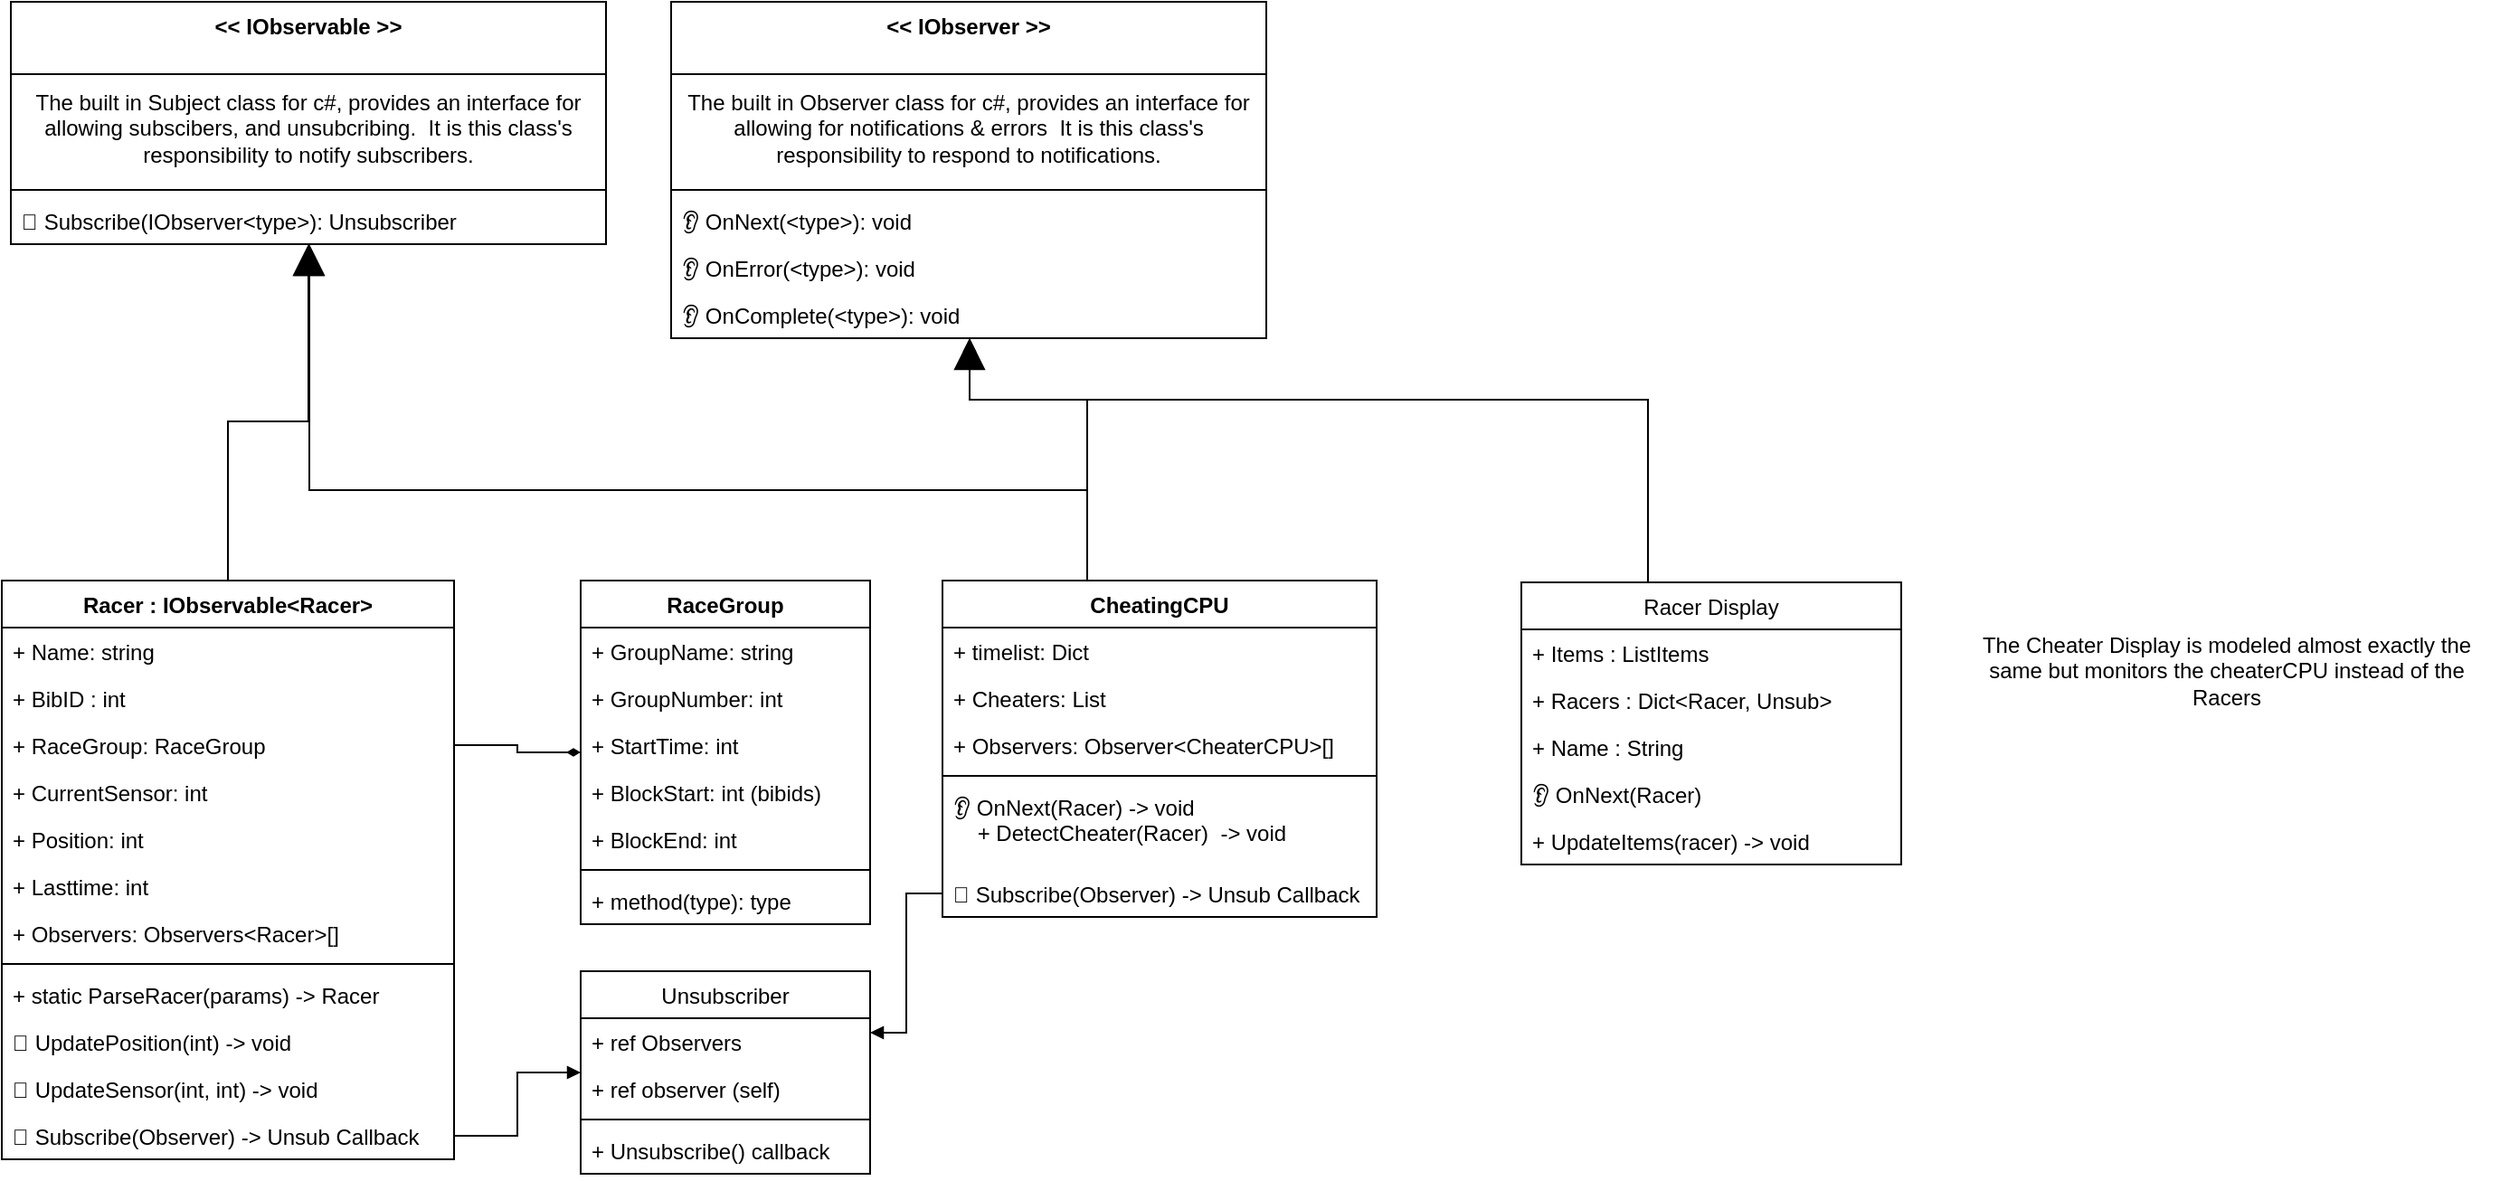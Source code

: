 <mxfile version="20.8.16" type="device"><diagram id="C5RBs43oDa-KdzZeNtuy" name="Page-1"><mxGraphModel dx="1373" dy="1025" grid="1" gridSize="10" guides="1" tooltips="1" connect="1" arrows="1" fold="1" page="1" pageScale="1" pageWidth="827" pageHeight="1169" math="0" shadow="0"><root><mxCell id="WIyWlLk6GJQsqaUBKTNV-0"/><mxCell id="WIyWlLk6GJQsqaUBKTNV-1" parent="WIyWlLk6GJQsqaUBKTNV-0"/><mxCell id="We45cnTmuwyBvL0Xyhkr-0" value="&lt;&lt; IObservable &gt;&gt;" style="swimlane;fontStyle=1;align=center;verticalAlign=top;childLayout=stackLayout;horizontal=1;startSize=40;horizontalStack=0;resizeParent=1;resizeParentMax=0;resizeLast=0;collapsible=1;marginBottom=0;" vertex="1" parent="WIyWlLk6GJQsqaUBKTNV-1"><mxGeometry x="85" y="160" width="329" height="134" as="geometry"/></mxCell><mxCell id="We45cnTmuwyBvL0Xyhkr-10" value="The built in Subject class for c#, provides an interface for allowing subscibers, and unsubcribing.&amp;nbsp; It is this class's responsibility to notify subscribers." style="text;html=1;strokeColor=none;fillColor=none;align=center;verticalAlign=middle;whiteSpace=wrap;rounded=0;" vertex="1" parent="We45cnTmuwyBvL0Xyhkr-0"><mxGeometry y="40" width="329" height="60" as="geometry"/></mxCell><mxCell id="We45cnTmuwyBvL0Xyhkr-2" value="" style="line;strokeWidth=1;fillColor=none;align=left;verticalAlign=middle;spacingTop=-1;spacingLeft=3;spacingRight=3;rotatable=0;labelPosition=right;points=[];portConstraint=eastwest;strokeColor=inherit;" vertex="1" parent="We45cnTmuwyBvL0Xyhkr-0"><mxGeometry y="100" width="329" height="8" as="geometry"/></mxCell><mxCell id="We45cnTmuwyBvL0Xyhkr-3" value="📩 Subscribe(IObserver&lt;type&gt;): Unsubscriber" style="text;strokeColor=none;fillColor=none;align=left;verticalAlign=top;spacingLeft=4;spacingRight=4;overflow=hidden;rotatable=0;points=[[0,0.5],[1,0.5]];portConstraint=eastwest;" vertex="1" parent="We45cnTmuwyBvL0Xyhkr-0"><mxGeometry y="108" width="329" height="26" as="geometry"/></mxCell><mxCell id="We45cnTmuwyBvL0Xyhkr-4" value="&lt;&lt; IObserver &gt;&gt;" style="swimlane;fontStyle=1;align=center;verticalAlign=top;childLayout=stackLayout;horizontal=1;startSize=40;horizontalStack=0;resizeParent=1;resizeParentMax=0;resizeLast=0;collapsible=1;marginBottom=0;" vertex="1" parent="WIyWlLk6GJQsqaUBKTNV-1"><mxGeometry x="450" y="160" width="329" height="186" as="geometry"/></mxCell><mxCell id="We45cnTmuwyBvL0Xyhkr-9" value="The built in Observer class for c#, provides an interface for allowing for notifications &amp;amp; errors&amp;nbsp; It is this class's responsibility to respond to notifications." style="text;html=1;strokeColor=none;fillColor=none;align=center;verticalAlign=middle;whiteSpace=wrap;rounded=0;" vertex="1" parent="We45cnTmuwyBvL0Xyhkr-4"><mxGeometry y="40" width="329" height="60" as="geometry"/></mxCell><mxCell id="We45cnTmuwyBvL0Xyhkr-5" value="" style="line;strokeWidth=1;fillColor=none;align=left;verticalAlign=middle;spacingTop=-1;spacingLeft=3;spacingRight=3;rotatable=0;labelPosition=right;points=[];portConstraint=eastwest;strokeColor=inherit;" vertex="1" parent="We45cnTmuwyBvL0Xyhkr-4"><mxGeometry y="100" width="329" height="8" as="geometry"/></mxCell><mxCell id="We45cnTmuwyBvL0Xyhkr-6" value="👂 OnNext(&lt;type&gt;): void" style="text;strokeColor=none;fillColor=none;align=left;verticalAlign=top;spacingLeft=4;spacingRight=4;overflow=hidden;rotatable=0;points=[[0,0.5],[1,0.5]];portConstraint=eastwest;" vertex="1" parent="We45cnTmuwyBvL0Xyhkr-4"><mxGeometry y="108" width="329" height="26" as="geometry"/></mxCell><mxCell id="We45cnTmuwyBvL0Xyhkr-11" value="👂 OnError(&lt;type&gt;): void" style="text;strokeColor=none;fillColor=none;align=left;verticalAlign=top;spacingLeft=4;spacingRight=4;overflow=hidden;rotatable=0;points=[[0,0.5],[1,0.5]];portConstraint=eastwest;" vertex="1" parent="We45cnTmuwyBvL0Xyhkr-4"><mxGeometry y="134" width="329" height="26" as="geometry"/></mxCell><mxCell id="We45cnTmuwyBvL0Xyhkr-12" value="👂 OnComplete(&lt;type&gt;): void" style="text;strokeColor=none;fillColor=none;align=left;verticalAlign=top;spacingLeft=4;spacingRight=4;overflow=hidden;rotatable=0;points=[[0,0.5],[1,0.5]];portConstraint=eastwest;" vertex="1" parent="We45cnTmuwyBvL0Xyhkr-4"><mxGeometry y="160" width="329" height="26" as="geometry"/></mxCell><mxCell id="We45cnTmuwyBvL0Xyhkr-17" style="edgeStyle=orthogonalEdgeStyle;rounded=0;orthogonalLoop=1;jettySize=auto;html=1;exitX=0.5;exitY=0;exitDx=0;exitDy=0;endArrow=block;endFill=1;endSize=15;targetPerimeterSpacing=0;" edge="1" parent="WIyWlLk6GJQsqaUBKTNV-1" source="We45cnTmuwyBvL0Xyhkr-13" target="We45cnTmuwyBvL0Xyhkr-0"><mxGeometry relative="1" as="geometry"/></mxCell><mxCell id="We45cnTmuwyBvL0Xyhkr-13" value="Racer : IObservable&lt;Racer&gt;" style="swimlane;fontStyle=1;align=center;verticalAlign=top;childLayout=stackLayout;horizontal=1;startSize=26;horizontalStack=0;resizeParent=1;resizeParentMax=0;resizeLast=0;collapsible=1;marginBottom=0;" vertex="1" parent="WIyWlLk6GJQsqaUBKTNV-1"><mxGeometry x="80" y="480" width="250" height="320" as="geometry"/></mxCell><mxCell id="We45cnTmuwyBvL0Xyhkr-14" value="+ Name: string" style="text;strokeColor=none;fillColor=none;align=left;verticalAlign=top;spacingLeft=4;spacingRight=4;overflow=hidden;rotatable=0;points=[[0,0.5],[1,0.5]];portConstraint=eastwest;" vertex="1" parent="We45cnTmuwyBvL0Xyhkr-13"><mxGeometry y="26" width="250" height="26" as="geometry"/></mxCell><mxCell id="We45cnTmuwyBvL0Xyhkr-19" value="+ BibID : int" style="text;strokeColor=none;fillColor=none;align=left;verticalAlign=top;spacingLeft=4;spacingRight=4;overflow=hidden;rotatable=0;points=[[0,0.5],[1,0.5]];portConstraint=eastwest;" vertex="1" parent="We45cnTmuwyBvL0Xyhkr-13"><mxGeometry y="52" width="250" height="26" as="geometry"/></mxCell><mxCell id="We45cnTmuwyBvL0Xyhkr-20" value="+ RaceGroup: RaceGroup" style="text;strokeColor=none;fillColor=none;align=left;verticalAlign=top;spacingLeft=4;spacingRight=4;overflow=hidden;rotatable=0;points=[[0,0.5],[1,0.5]];portConstraint=eastwest;" vertex="1" parent="We45cnTmuwyBvL0Xyhkr-13"><mxGeometry y="78" width="250" height="26" as="geometry"/></mxCell><mxCell id="We45cnTmuwyBvL0Xyhkr-36" value="+ CurrentSensor: int" style="text;strokeColor=none;fillColor=none;align=left;verticalAlign=top;spacingLeft=4;spacingRight=4;overflow=hidden;rotatable=0;points=[[0,0.5],[1,0.5]];portConstraint=eastwest;" vertex="1" parent="We45cnTmuwyBvL0Xyhkr-13"><mxGeometry y="104" width="250" height="26" as="geometry"/></mxCell><mxCell id="We45cnTmuwyBvL0Xyhkr-37" value="+ Position: int" style="text;strokeColor=none;fillColor=none;align=left;verticalAlign=top;spacingLeft=4;spacingRight=4;overflow=hidden;rotatable=0;points=[[0,0.5],[1,0.5]];portConstraint=eastwest;" vertex="1" parent="We45cnTmuwyBvL0Xyhkr-13"><mxGeometry y="130" width="250" height="26" as="geometry"/></mxCell><mxCell id="We45cnTmuwyBvL0Xyhkr-38" value="+ Lasttime: int" style="text;strokeColor=none;fillColor=none;align=left;verticalAlign=top;spacingLeft=4;spacingRight=4;overflow=hidden;rotatable=0;points=[[0,0.5],[1,0.5]];portConstraint=eastwest;" vertex="1" parent="We45cnTmuwyBvL0Xyhkr-13"><mxGeometry y="156" width="250" height="26" as="geometry"/></mxCell><mxCell id="We45cnTmuwyBvL0Xyhkr-39" value="+ Observers: Observers&lt;Racer&gt;[]" style="text;strokeColor=none;fillColor=none;align=left;verticalAlign=top;spacingLeft=4;spacingRight=4;overflow=hidden;rotatable=0;points=[[0,0.5],[1,0.5]];portConstraint=eastwest;" vertex="1" parent="We45cnTmuwyBvL0Xyhkr-13"><mxGeometry y="182" width="250" height="26" as="geometry"/></mxCell><mxCell id="We45cnTmuwyBvL0Xyhkr-15" value="" style="line;strokeWidth=1;fillColor=none;align=left;verticalAlign=middle;spacingTop=-1;spacingLeft=3;spacingRight=3;rotatable=0;labelPosition=right;points=[];portConstraint=eastwest;strokeColor=inherit;" vertex="1" parent="We45cnTmuwyBvL0Xyhkr-13"><mxGeometry y="208" width="250" height="8" as="geometry"/></mxCell><mxCell id="We45cnTmuwyBvL0Xyhkr-16" value="+ static ParseRacer(params) -&gt; Racer" style="text;strokeColor=none;fillColor=none;align=left;verticalAlign=top;spacingLeft=4;spacingRight=4;overflow=hidden;rotatable=0;points=[[0,0.5],[1,0.5]];portConstraint=eastwest;" vertex="1" parent="We45cnTmuwyBvL0Xyhkr-13"><mxGeometry y="216" width="250" height="26" as="geometry"/></mxCell><mxCell id="We45cnTmuwyBvL0Xyhkr-40" value="🔔 UpdatePosition(int) -&gt; void" style="text;strokeColor=none;fillColor=none;align=left;verticalAlign=top;spacingLeft=4;spacingRight=4;overflow=hidden;rotatable=0;points=[[0,0.5],[1,0.5]];portConstraint=eastwest;" vertex="1" parent="We45cnTmuwyBvL0Xyhkr-13"><mxGeometry y="242" width="250" height="26" as="geometry"/></mxCell><mxCell id="We45cnTmuwyBvL0Xyhkr-41" value="🔔 UpdateSensor(int, int) -&gt; void" style="text;strokeColor=none;fillColor=none;align=left;verticalAlign=top;spacingLeft=4;spacingRight=4;overflow=hidden;rotatable=0;points=[[0,0.5],[1,0.5]];portConstraint=eastwest;" vertex="1" parent="We45cnTmuwyBvL0Xyhkr-13"><mxGeometry y="268" width="250" height="26" as="geometry"/></mxCell><mxCell id="We45cnTmuwyBvL0Xyhkr-42" value="📩 Subscribe(Observer) -&gt; Unsub Callback" style="text;strokeColor=none;fillColor=none;align=left;verticalAlign=top;spacingLeft=4;spacingRight=4;overflow=hidden;rotatable=0;points=[[0,0.5],[1,0.5]];portConstraint=eastwest;" vertex="1" parent="We45cnTmuwyBvL0Xyhkr-13"><mxGeometry y="294" width="250" height="26" as="geometry"/></mxCell><mxCell id="We45cnTmuwyBvL0Xyhkr-21" value="RaceGroup&#10;" style="swimlane;fontStyle=1;align=center;verticalAlign=top;childLayout=stackLayout;horizontal=1;startSize=26;horizontalStack=0;resizeParent=1;resizeParentMax=0;resizeLast=0;collapsible=1;marginBottom=0;" vertex="1" parent="WIyWlLk6GJQsqaUBKTNV-1"><mxGeometry x="400" y="480" width="160" height="190" as="geometry"/></mxCell><mxCell id="We45cnTmuwyBvL0Xyhkr-22" value="+ GroupName: string" style="text;strokeColor=none;fillColor=none;align=left;verticalAlign=top;spacingLeft=4;spacingRight=4;overflow=hidden;rotatable=0;points=[[0,0.5],[1,0.5]];portConstraint=eastwest;" vertex="1" parent="We45cnTmuwyBvL0Xyhkr-21"><mxGeometry y="26" width="160" height="26" as="geometry"/></mxCell><mxCell id="We45cnTmuwyBvL0Xyhkr-32" value="+ GroupNumber: int" style="text;strokeColor=none;fillColor=none;align=left;verticalAlign=top;spacingLeft=4;spacingRight=4;overflow=hidden;rotatable=0;points=[[0,0.5],[1,0.5]];portConstraint=eastwest;" vertex="1" parent="We45cnTmuwyBvL0Xyhkr-21"><mxGeometry y="52" width="160" height="26" as="geometry"/></mxCell><mxCell id="We45cnTmuwyBvL0Xyhkr-33" value="+ StartTime: int" style="text;strokeColor=none;fillColor=none;align=left;verticalAlign=top;spacingLeft=4;spacingRight=4;overflow=hidden;rotatable=0;points=[[0,0.5],[1,0.5]];portConstraint=eastwest;" vertex="1" parent="We45cnTmuwyBvL0Xyhkr-21"><mxGeometry y="78" width="160" height="26" as="geometry"/></mxCell><mxCell id="We45cnTmuwyBvL0Xyhkr-34" value="+ BlockStart: int (bibids)" style="text;strokeColor=none;fillColor=none;align=left;verticalAlign=top;spacingLeft=4;spacingRight=4;overflow=hidden;rotatable=0;points=[[0,0.5],[1,0.5]];portConstraint=eastwest;" vertex="1" parent="We45cnTmuwyBvL0Xyhkr-21"><mxGeometry y="104" width="160" height="26" as="geometry"/></mxCell><mxCell id="We45cnTmuwyBvL0Xyhkr-35" value="+ BlockEnd: int" style="text;strokeColor=none;fillColor=none;align=left;verticalAlign=top;spacingLeft=4;spacingRight=4;overflow=hidden;rotatable=0;points=[[0,0.5],[1,0.5]];portConstraint=eastwest;" vertex="1" parent="We45cnTmuwyBvL0Xyhkr-21"><mxGeometry y="130" width="160" height="26" as="geometry"/></mxCell><mxCell id="We45cnTmuwyBvL0Xyhkr-23" value="" style="line;strokeWidth=1;fillColor=none;align=left;verticalAlign=middle;spacingTop=-1;spacingLeft=3;spacingRight=3;rotatable=0;labelPosition=right;points=[];portConstraint=eastwest;strokeColor=inherit;" vertex="1" parent="We45cnTmuwyBvL0Xyhkr-21"><mxGeometry y="156" width="160" height="8" as="geometry"/></mxCell><mxCell id="We45cnTmuwyBvL0Xyhkr-24" value="+ method(type): type" style="text;strokeColor=none;fillColor=none;align=left;verticalAlign=top;spacingLeft=4;spacingRight=4;overflow=hidden;rotatable=0;points=[[0,0.5],[1,0.5]];portConstraint=eastwest;" vertex="1" parent="We45cnTmuwyBvL0Xyhkr-21"><mxGeometry y="164" width="160" height="26" as="geometry"/></mxCell><mxCell id="We45cnTmuwyBvL0Xyhkr-31" value="" style="endArrow=diamondThin;endFill=1;endSize=5;html=1;rounded=0;targetPerimeterSpacing=0;exitX=1;exitY=0.5;exitDx=0;exitDy=0;edgeStyle=orthogonalEdgeStyle;" edge="1" parent="WIyWlLk6GJQsqaUBKTNV-1" source="We45cnTmuwyBvL0Xyhkr-20" target="We45cnTmuwyBvL0Xyhkr-21"><mxGeometry width="160" relative="1" as="geometry"><mxPoint x="270" y="570" as="sourcePoint"/><mxPoint x="430" y="570" as="targetPoint"/></mxGeometry></mxCell><mxCell id="We45cnTmuwyBvL0Xyhkr-43" value="Unsubscriber" style="swimlane;fontStyle=0;childLayout=stackLayout;horizontal=1;startSize=26;fillColor=none;horizontalStack=0;resizeParent=1;resizeParentMax=0;resizeLast=0;collapsible=1;marginBottom=0;" vertex="1" parent="WIyWlLk6GJQsqaUBKTNV-1"><mxGeometry x="400" y="696" width="160" height="112" as="geometry"/></mxCell><mxCell id="We45cnTmuwyBvL0Xyhkr-44" value="+ ref Observers" style="text;strokeColor=none;fillColor=none;align=left;verticalAlign=top;spacingLeft=4;spacingRight=4;overflow=hidden;rotatable=0;points=[[0,0.5],[1,0.5]];portConstraint=eastwest;" vertex="1" parent="We45cnTmuwyBvL0Xyhkr-43"><mxGeometry y="26" width="160" height="26" as="geometry"/></mxCell><mxCell id="We45cnTmuwyBvL0Xyhkr-45" value="+ ref observer (self)" style="text;strokeColor=none;fillColor=none;align=left;verticalAlign=top;spacingLeft=4;spacingRight=4;overflow=hidden;rotatable=0;points=[[0,0.5],[1,0.5]];portConstraint=eastwest;" vertex="1" parent="We45cnTmuwyBvL0Xyhkr-43"><mxGeometry y="52" width="160" height="26" as="geometry"/></mxCell><mxCell id="We45cnTmuwyBvL0Xyhkr-47" value="" style="line;strokeWidth=1;fillColor=none;align=left;verticalAlign=middle;spacingTop=-1;spacingLeft=3;spacingRight=3;rotatable=0;labelPosition=right;points=[];portConstraint=eastwest;strokeColor=inherit;" vertex="1" parent="We45cnTmuwyBvL0Xyhkr-43"><mxGeometry y="78" width="160" height="8" as="geometry"/></mxCell><mxCell id="We45cnTmuwyBvL0Xyhkr-48" value="+ Unsubscribe() callback" style="text;strokeColor=none;fillColor=none;align=left;verticalAlign=top;spacingLeft=4;spacingRight=4;overflow=hidden;rotatable=0;points=[[0,0.5],[1,0.5]];portConstraint=eastwest;" vertex="1" parent="We45cnTmuwyBvL0Xyhkr-43"><mxGeometry y="86" width="160" height="26" as="geometry"/></mxCell><mxCell id="We45cnTmuwyBvL0Xyhkr-49" style="edgeStyle=orthogonalEdgeStyle;rounded=0;orthogonalLoop=1;jettySize=auto;html=1;exitX=1;exitY=0.5;exitDx=0;exitDy=0;endArrow=block;endFill=1;endSize=5;targetPerimeterSpacing=0;" edge="1" parent="WIyWlLk6GJQsqaUBKTNV-1" source="We45cnTmuwyBvL0Xyhkr-42" target="We45cnTmuwyBvL0Xyhkr-43"><mxGeometry relative="1" as="geometry"/></mxCell><mxCell id="We45cnTmuwyBvL0Xyhkr-50" value="CheatingCPU" style="swimlane;fontStyle=1;align=center;verticalAlign=top;childLayout=stackLayout;horizontal=1;startSize=26;horizontalStack=0;resizeParent=1;resizeParentMax=0;resizeLast=0;collapsible=1;marginBottom=0;" vertex="1" parent="WIyWlLk6GJQsqaUBKTNV-1"><mxGeometry x="600" y="480" width="240" height="186" as="geometry"/></mxCell><mxCell id="We45cnTmuwyBvL0Xyhkr-51" value="+ timelist: Dict" style="text;strokeColor=none;fillColor=none;align=left;verticalAlign=top;spacingLeft=4;spacingRight=4;overflow=hidden;rotatable=0;points=[[0,0.5],[1,0.5]];portConstraint=eastwest;" vertex="1" parent="We45cnTmuwyBvL0Xyhkr-50"><mxGeometry y="26" width="240" height="26" as="geometry"/></mxCell><mxCell id="We45cnTmuwyBvL0Xyhkr-54" value="+ Cheaters: List" style="text;strokeColor=none;fillColor=none;align=left;verticalAlign=top;spacingLeft=4;spacingRight=4;overflow=hidden;rotatable=0;points=[[0,0.5],[1,0.5]];portConstraint=eastwest;" vertex="1" parent="We45cnTmuwyBvL0Xyhkr-50"><mxGeometry y="52" width="240" height="26" as="geometry"/></mxCell><mxCell id="We45cnTmuwyBvL0Xyhkr-57" value="+ Observers: Observer&lt;CheaterCPU&gt;[]" style="text;strokeColor=none;fillColor=none;align=left;verticalAlign=top;spacingLeft=4;spacingRight=4;overflow=hidden;rotatable=0;points=[[0,0.5],[1,0.5]];portConstraint=eastwest;" vertex="1" parent="We45cnTmuwyBvL0Xyhkr-50"><mxGeometry y="78" width="240" height="26" as="geometry"/></mxCell><mxCell id="We45cnTmuwyBvL0Xyhkr-52" value="" style="line;strokeWidth=1;fillColor=none;align=left;verticalAlign=middle;spacingTop=-1;spacingLeft=3;spacingRight=3;rotatable=0;labelPosition=right;points=[];portConstraint=eastwest;strokeColor=inherit;" vertex="1" parent="We45cnTmuwyBvL0Xyhkr-50"><mxGeometry y="104" width="240" height="8" as="geometry"/></mxCell><mxCell id="We45cnTmuwyBvL0Xyhkr-53" value="👂 OnNext(Racer) -&gt; void&#10;    + DetectCheater(Racer)  -&gt; void" style="text;strokeColor=none;fillColor=none;align=left;verticalAlign=top;spacingLeft=4;spacingRight=4;overflow=hidden;rotatable=0;points=[[0,0.5],[1,0.5]];portConstraint=eastwest;" vertex="1" parent="We45cnTmuwyBvL0Xyhkr-50"><mxGeometry y="112" width="240" height="48" as="geometry"/></mxCell><mxCell id="We45cnTmuwyBvL0Xyhkr-58" value="📩 Subscribe(Observer) -&gt; Unsub Callback" style="text;strokeColor=none;fillColor=none;align=left;verticalAlign=top;spacingLeft=4;spacingRight=4;overflow=hidden;rotatable=0;points=[[0,0.5],[1,0.5]];portConstraint=eastwest;" vertex="1" parent="We45cnTmuwyBvL0Xyhkr-50"><mxGeometry y="160" width="240" height="26" as="geometry"/></mxCell><mxCell id="We45cnTmuwyBvL0Xyhkr-55" style="edgeStyle=orthogonalEdgeStyle;rounded=0;orthogonalLoop=1;jettySize=auto;html=1;exitX=0.5;exitY=0;exitDx=0;exitDy=0;endArrow=block;endFill=1;endSize=15;targetPerimeterSpacing=0;" edge="1" parent="WIyWlLk6GJQsqaUBKTNV-1" source="We45cnTmuwyBvL0Xyhkr-50" target="We45cnTmuwyBvL0Xyhkr-0"><mxGeometry relative="1" as="geometry"><mxPoint x="310" y="480" as="sourcePoint"/><mxPoint x="354.5" y="294" as="targetPoint"/><Array as="points"><mxPoint x="680" y="430"/><mxPoint x="250" y="430"/></Array></mxGeometry></mxCell><mxCell id="We45cnTmuwyBvL0Xyhkr-56" style="edgeStyle=orthogonalEdgeStyle;rounded=0;orthogonalLoop=1;jettySize=auto;html=1;exitX=0.5;exitY=0;exitDx=0;exitDy=0;endArrow=block;endFill=1;endSize=15;targetPerimeterSpacing=0;" edge="1" parent="WIyWlLk6GJQsqaUBKTNV-1" source="We45cnTmuwyBvL0Xyhkr-50" target="We45cnTmuwyBvL0Xyhkr-4"><mxGeometry relative="1" as="geometry"><mxPoint x="690" y="490" as="sourcePoint"/><mxPoint x="259.5" y="304" as="targetPoint"/><Array as="points"><mxPoint x="680" y="380"/><mxPoint x="615" y="380"/></Array></mxGeometry></mxCell><mxCell id="We45cnTmuwyBvL0Xyhkr-59" style="edgeStyle=orthogonalEdgeStyle;rounded=0;orthogonalLoop=1;jettySize=auto;html=1;endArrow=block;endFill=1;endSize=5;targetPerimeterSpacing=0;exitX=0;exitY=0.5;exitDx=0;exitDy=0;" edge="1" parent="WIyWlLk6GJQsqaUBKTNV-1" source="We45cnTmuwyBvL0Xyhkr-58" target="We45cnTmuwyBvL0Xyhkr-43"><mxGeometry relative="1" as="geometry"><mxPoint x="340" y="797" as="sourcePoint"/><mxPoint x="410" y="762" as="targetPoint"/><Array as="points"><mxPoint x="580" y="653"/><mxPoint x="580" y="730"/></Array></mxGeometry></mxCell><mxCell id="We45cnTmuwyBvL0Xyhkr-66" style="edgeStyle=orthogonalEdgeStyle;rounded=0;orthogonalLoop=1;jettySize=auto;html=1;exitX=0.5;exitY=0;exitDx=0;exitDy=0;endArrow=block;endFill=1;endSize=5;targetPerimeterSpacing=0;" edge="1" parent="WIyWlLk6GJQsqaUBKTNV-1" source="We45cnTmuwyBvL0Xyhkr-61" target="We45cnTmuwyBvL0Xyhkr-4"><mxGeometry relative="1" as="geometry"><Array as="points"><mxPoint x="990" y="380"/><mxPoint x="615" y="380"/></Array></mxGeometry></mxCell><mxCell id="We45cnTmuwyBvL0Xyhkr-61" value="Racer Display" style="swimlane;fontStyle=0;childLayout=stackLayout;horizontal=1;startSize=26;fillColor=none;horizontalStack=0;resizeParent=1;resizeParentMax=0;resizeLast=0;collapsible=1;marginBottom=0;" vertex="1" parent="WIyWlLk6GJQsqaUBKTNV-1"><mxGeometry x="920" y="481" width="210" height="156" as="geometry"/></mxCell><mxCell id="We45cnTmuwyBvL0Xyhkr-62" value="+ Items : ListItems" style="text;strokeColor=none;fillColor=none;align=left;verticalAlign=top;spacingLeft=4;spacingRight=4;overflow=hidden;rotatable=0;points=[[0,0.5],[1,0.5]];portConstraint=eastwest;" vertex="1" parent="We45cnTmuwyBvL0Xyhkr-61"><mxGeometry y="26" width="210" height="26" as="geometry"/></mxCell><mxCell id="We45cnTmuwyBvL0Xyhkr-63" value="+ Racers : Dict&lt;Racer, Unsub&gt;" style="text;strokeColor=none;fillColor=none;align=left;verticalAlign=top;spacingLeft=4;spacingRight=4;overflow=hidden;rotatable=0;points=[[0,0.5],[1,0.5]];portConstraint=eastwest;" vertex="1" parent="We45cnTmuwyBvL0Xyhkr-61"><mxGeometry y="52" width="210" height="26" as="geometry"/></mxCell><mxCell id="We45cnTmuwyBvL0Xyhkr-64" value="+ Name : String" style="text;strokeColor=none;fillColor=none;align=left;verticalAlign=top;spacingLeft=4;spacingRight=4;overflow=hidden;rotatable=0;points=[[0,0.5],[1,0.5]];portConstraint=eastwest;" vertex="1" parent="We45cnTmuwyBvL0Xyhkr-61"><mxGeometry y="78" width="210" height="26" as="geometry"/></mxCell><mxCell id="We45cnTmuwyBvL0Xyhkr-67" value="👂 OnNext(Racer)" style="text;strokeColor=none;fillColor=none;align=left;verticalAlign=top;spacingLeft=4;spacingRight=4;overflow=hidden;rotatable=0;points=[[0,0.5],[1,0.5]];portConstraint=eastwest;" vertex="1" parent="We45cnTmuwyBvL0Xyhkr-61"><mxGeometry y="104" width="210" height="26" as="geometry"/></mxCell><mxCell id="We45cnTmuwyBvL0Xyhkr-68" value="+ UpdateItems(racer) -&gt; void" style="text;strokeColor=none;fillColor=none;align=left;verticalAlign=top;spacingLeft=4;spacingRight=4;overflow=hidden;rotatable=0;points=[[0,0.5],[1,0.5]];portConstraint=eastwest;" vertex="1" parent="We45cnTmuwyBvL0Xyhkr-61"><mxGeometry y="130" width="210" height="26" as="geometry"/></mxCell><mxCell id="We45cnTmuwyBvL0Xyhkr-70" value="The Cheater Display is modeled almost exactly the same but monitors the cheaterCPU instead of the Racers" style="text;html=1;strokeColor=none;fillColor=none;align=center;verticalAlign=middle;whiteSpace=wrap;rounded=0;" vertex="1" parent="WIyWlLk6GJQsqaUBKTNV-1"><mxGeometry x="1160" y="480" width="300" height="99" as="geometry"/></mxCell></root></mxGraphModel></diagram></mxfile>